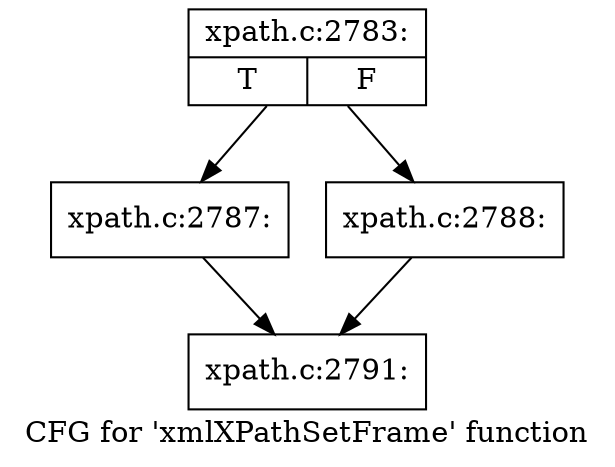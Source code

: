 digraph "CFG for 'xmlXPathSetFrame' function" {
	label="CFG for 'xmlXPathSetFrame' function";

	Node0x55e6b2db3fb0 [shape=record,label="{xpath.c:2783:|{<s0>T|<s1>F}}"];
	Node0x55e6b2db3fb0 -> Node0x55e6b2dbd7a0;
	Node0x55e6b2db3fb0 -> Node0x55e6b2dbd7f0;
	Node0x55e6b2dbd7a0 [shape=record,label="{xpath.c:2787:}"];
	Node0x55e6b2dbd7a0 -> Node0x55e6b2db0260;
	Node0x55e6b2dbd7f0 [shape=record,label="{xpath.c:2788:}"];
	Node0x55e6b2dbd7f0 -> Node0x55e6b2db0260;
	Node0x55e6b2db0260 [shape=record,label="{xpath.c:2791:}"];
}
